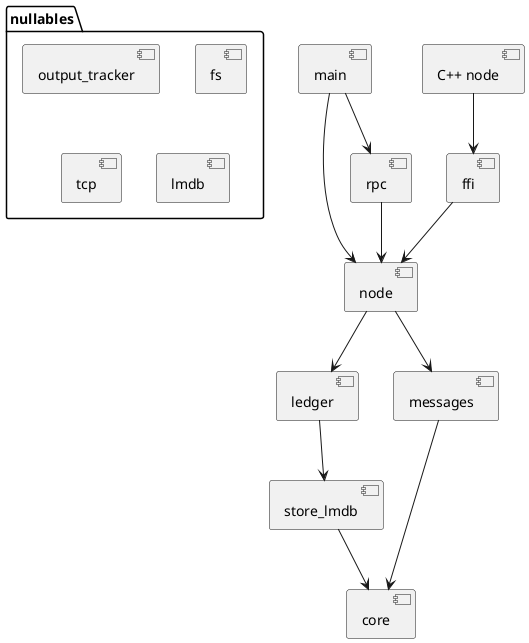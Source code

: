 @startuml "Split crates"

[nullables]
[core]
[ledger]
[store_lmdb]
[messages]
[node]
[main]
[rpc]
[ffi]
[C++ node]

folder "nullables"{
[output_tracker]
[fs]
[tcp]
[lmdb]
}

[C++ node] --> [ffi]
[main] --> [node]
[main] --> [rpc]
[rpc] --> [node]
[node] --> [ledger]
[node] --> [messages]
[messages] --> [core]
[ledger] --> [store_lmdb]
[store_lmdb] --> [core]
[ffi] --> [node]

@enduml